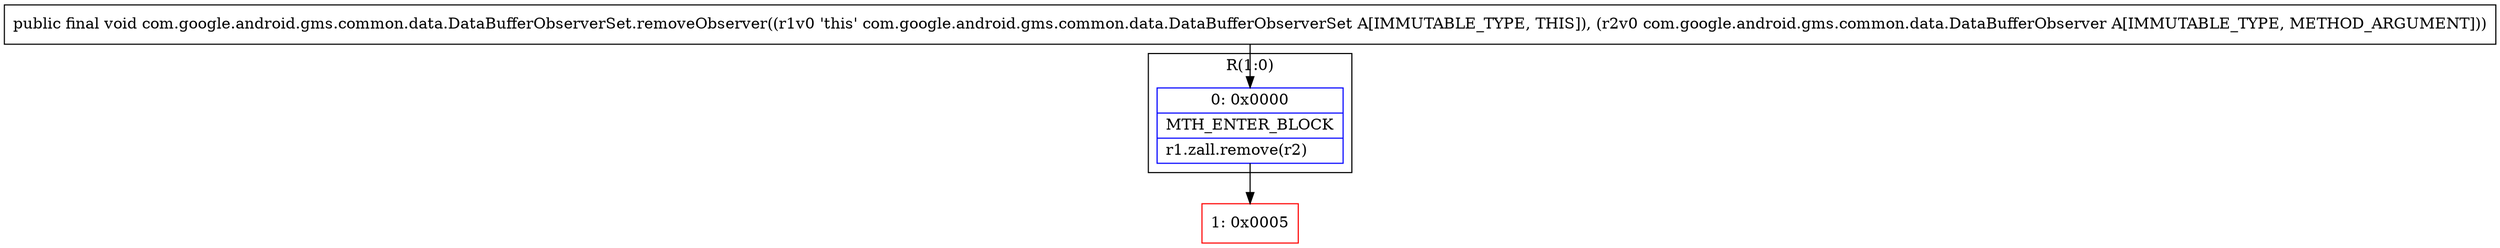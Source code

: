 digraph "CFG forcom.google.android.gms.common.data.DataBufferObserverSet.removeObserver(Lcom\/google\/android\/gms\/common\/data\/DataBufferObserver;)V" {
subgraph cluster_Region_2006859641 {
label = "R(1:0)";
node [shape=record,color=blue];
Node_0 [shape=record,label="{0\:\ 0x0000|MTH_ENTER_BLOCK\l|r1.zall.remove(r2)\l}"];
}
Node_1 [shape=record,color=red,label="{1\:\ 0x0005}"];
MethodNode[shape=record,label="{public final void com.google.android.gms.common.data.DataBufferObserverSet.removeObserver((r1v0 'this' com.google.android.gms.common.data.DataBufferObserverSet A[IMMUTABLE_TYPE, THIS]), (r2v0 com.google.android.gms.common.data.DataBufferObserver A[IMMUTABLE_TYPE, METHOD_ARGUMENT])) }"];
MethodNode -> Node_0;
Node_0 -> Node_1;
}

